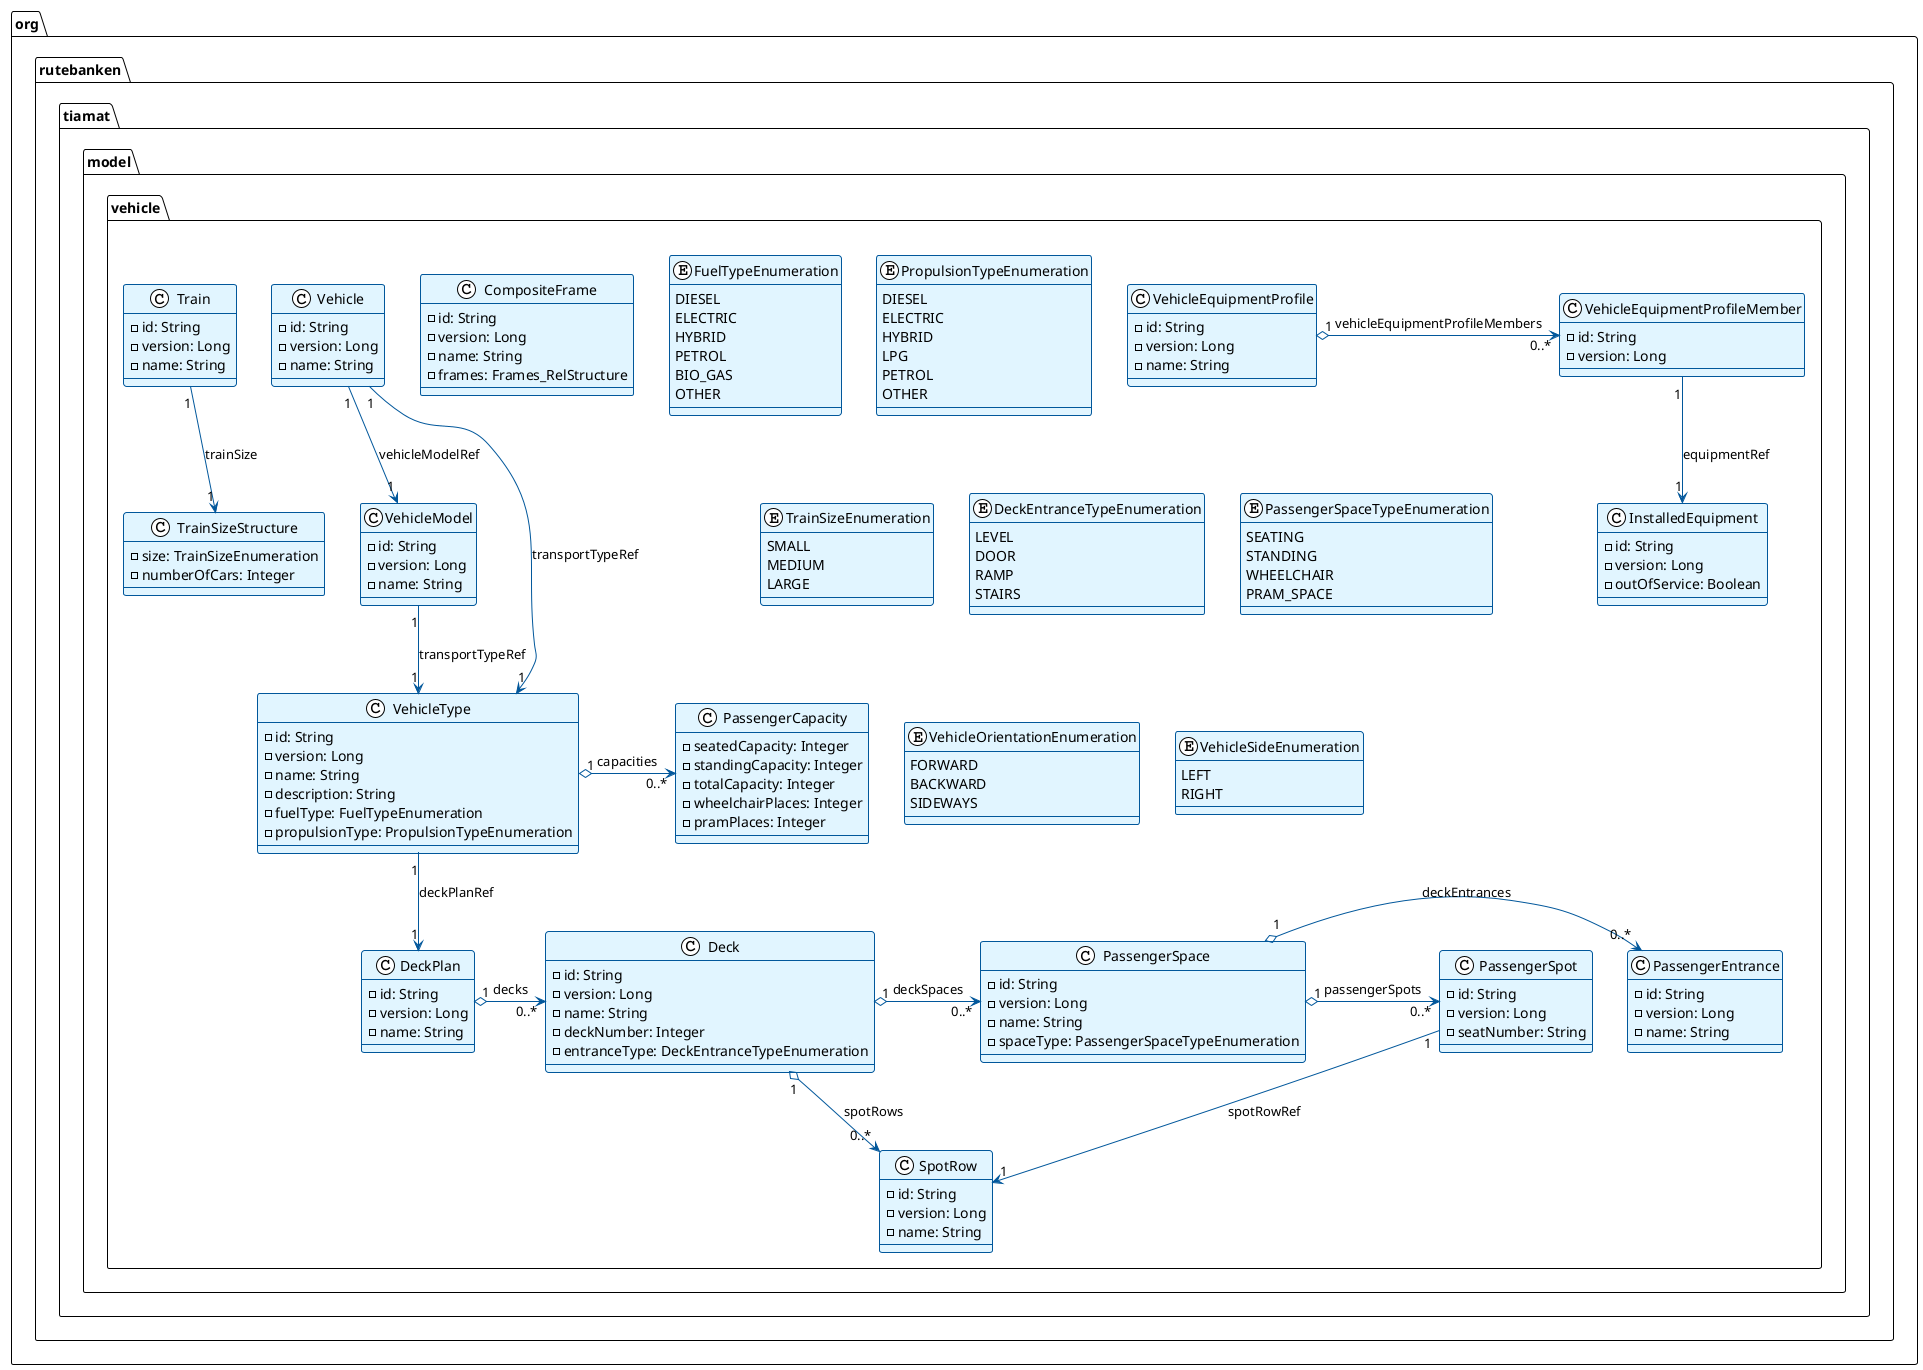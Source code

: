 @startuml Vehicle_Model_ClassDiagram

!theme plain
skinparam backgroundColor #FFFFFF
skinparam classBackgroundColor #E1F5FF
skinparam classBorderColor #01579B
skinparam arrowColor #01579B

package "org.rutebanken.tiamat.model.vehicle" {
    
    ' Main domain classes
    class Vehicle {
        -id: String
        -version: Long
        -name: String
    }
    
    class VehicleType {
        -id: String
        -version: Long
        -name: String
        -description: String
        -fuelType: FuelTypeEnumeration
        -propulsionType: PropulsionTypeEnumeration
    }
    
    class VehicleModel {
        -id: String
        -version: Long
        -name: String
    }
    
    class Train {
        -id: String
        -version: Long
        -name: String
    }
    
    class CompositeFrame {
        -id: String
        -version: Long
        -name: String
        -frames: Frames_RelStructure
    }
    
    class DeckPlan {
        -id: String
        -version: Long
        -name: String
    }
    
    class Deck {
        -id: String
        -version: Long
        -name: String
        -deckNumber: Integer
        -entranceType: DeckEntranceTypeEnumeration
    }
    
    class PassengerSpace {
        -id: String
        -version: Long
        -name: String
        -spaceType: PassengerSpaceTypeEnumeration
    }
    
    class PassengerEntrance {
        -id: String
        -version: Long
        -name: String
    }
    
    class PassengerSpot {
        -id: String
        -version: Long
        -seatNumber: String
    }
    
    class SpotRow {
        -id: String
        -version: Long
        -name: String
    }
    
    class PassengerCapacity {
        -seatedCapacity: Integer
        -standingCapacity: Integer
        -totalCapacity: Integer
        -wheelchairPlaces: Integer
        -pramPlaces: Integer
    }
    
    class VehicleEquipmentProfile {
        -id: String
        -version: Long
        -name: String
    }
    
    class VehicleEquipmentProfileMember {
        -id: String
        -version: Long
    }
    
    class InstalledEquipment {
        -id: String
        -version: Long
        -outOfService: Boolean
    }
    
    ' Enumerations
    enum FuelTypeEnumeration {
        DIESEL
        ELECTRIC
        HYBRID
        PETROL
        BIO_GAS
        OTHER
    }
    
    enum PropulsionTypeEnumeration {
        DIESEL
        ELECTRIC
        HYBRID
        LPG
        PETROL
        OTHER
    }
    
    enum TrainSizeEnumeration {
        SMALL
        MEDIUM
        LARGE
    }
    
    enum DeckEntranceTypeEnumeration {
        LEVEL
        DOOR
        RAMP
        STAIRS
    }
    
    enum PassengerSpaceTypeEnumeration {
        SEATING
        STANDING
        WHEELCHAIR
        PRAM_SPACE
    }
    
    enum VehicleOrientationEnumeration {
        FORWARD
        BACKWARD
        SIDEWAYS
    }
    
    enum VehicleSideEnumeration {
        LEFT
        RIGHT
    }
    
    ' Support structures
    class TrainSizeStructure {
        -size: TrainSizeEnumeration
        -numberOfCars: Integer
    }

    
    ' Relationships
    Vehicle "1" --> "1" VehicleType : transportTypeRef
    Vehicle "1" --> "1" VehicleModel : vehicleModelRef
    
    VehicleModel "1" --> "1" VehicleType : transportTypeRef
    
    Train "1" --> "1" TrainSizeStructure : trainSize
    
    DeckPlan "1" o-> "0..*" Deck : decks
    
    Deck "1" o-> "0..*" PassengerSpace : deckSpaces
    Deck "1" o-> "0..*" SpotRow : spotRows
    
    PassengerSpace "1" o-> "0..*" PassengerEntrance : deckEntrances
    PassengerSpot "1" --> "1" SpotRow : spotRowRef
    
    PassengerSpace "1" o-> "0..*" PassengerSpot : passengerSpots
    
    VehicleEquipmentProfile "1" o-> "0..*" VehicleEquipmentProfileMember : vehicleEquipmentProfileMembers
    
    VehicleEquipmentProfileMember "1" --> "1" InstalledEquipment : equipmentRef
    
    VehicleType "1" o-> "0..*" PassengerCapacity : capacities
    VehicleType "1" --> "1" DeckPlan : deckPlanRef
    
}

@enduml